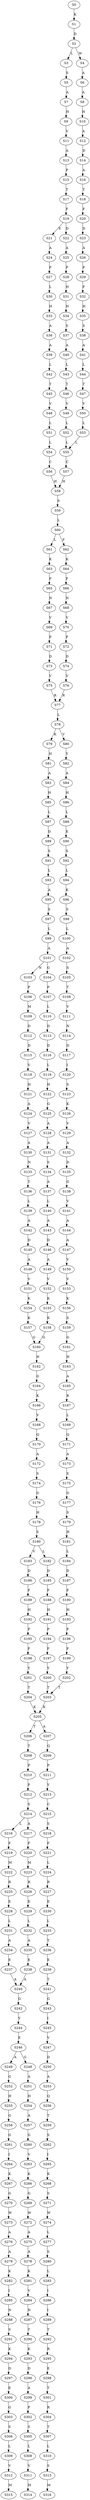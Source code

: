 strict digraph  {
	S0 -> S1 [ label = K ];
	S1 -> S2 [ label = D ];
	S2 -> S3 [ label = L ];
	S2 -> S4 [ label = W ];
	S3 -> S5 [ label = S ];
	S4 -> S6 [ label = A ];
	S5 -> S7 [ label = A ];
	S6 -> S8 [ label = A ];
	S7 -> S9 [ label = H ];
	S8 -> S10 [ label = H ];
	S9 -> S11 [ label = V ];
	S10 -> S12 [ label = A ];
	S11 -> S13 [ label = A ];
	S12 -> S14 [ label = D ];
	S13 -> S15 [ label = P ];
	S14 -> S16 [ label = A ];
	S15 -> S17 [ label = T ];
	S16 -> S18 [ label = T ];
	S17 -> S19 [ label = F ];
	S18 -> S20 [ label = F ];
	S19 -> S21 [ label = E ];
	S19 -> S22 [ label = D ];
	S20 -> S23 [ label = D ];
	S21 -> S24 [ label = A ];
	S22 -> S25 [ label = A ];
	S23 -> S26 [ label = A ];
	S24 -> S27 [ label = P ];
	S25 -> S28 [ label = P ];
	S26 -> S29 [ label = P ];
	S27 -> S30 [ label = L ];
	S28 -> S31 [ label = H ];
	S29 -> S32 [ label = F ];
	S30 -> S33 [ label = H ];
	S31 -> S34 [ label = H ];
	S32 -> S35 [ label = H ];
	S33 -> S36 [ label = A ];
	S34 -> S37 [ label = S ];
	S35 -> S38 [ label = S ];
	S36 -> S39 [ label = A ];
	S37 -> S40 [ label = A ];
	S38 -> S41 [ label = A ];
	S39 -> S42 [ label = L ];
	S40 -> S43 [ label = L ];
	S41 -> S44 [ label = L ];
	S42 -> S45 [ label = T ];
	S43 -> S46 [ label = T ];
	S44 -> S47 [ label = T ];
	S45 -> S48 [ label = V ];
	S46 -> S49 [ label = V ];
	S47 -> S50 [ label = V ];
	S48 -> S51 [ label = L ];
	S49 -> S52 [ label = L ];
	S50 -> S53 [ label = L ];
	S51 -> S54 [ label = L ];
	S52 -> S55 [ label = L ];
	S53 -> S55 [ label = L ];
	S54 -> S56 [ label = C ];
	S55 -> S57 [ label = C ];
	S56 -> S58 [ label = H ];
	S57 -> S58 [ label = H ];
	S58 -> S59 [ label = S ];
	S59 -> S60 [ label = L ];
	S60 -> S61 [ label = L ];
	S60 -> S62 [ label = F ];
	S61 -> S63 [ label = K ];
	S62 -> S64 [ label = K ];
	S63 -> S65 [ label = F ];
	S64 -> S66 [ label = F ];
	S65 -> S67 [ label = N ];
	S66 -> S68 [ label = N ];
	S67 -> S69 [ label = V ];
	S68 -> S70 [ label = V ];
	S69 -> S71 [ label = P ];
	S70 -> S72 [ label = P ];
	S71 -> S73 [ label = D ];
	S72 -> S74 [ label = D ];
	S73 -> S75 [ label = V ];
	S74 -> S76 [ label = V ];
	S75 -> S77 [ label = R ];
	S76 -> S77 [ label = R ];
	S77 -> S78 [ label = L ];
	S78 -> S79 [ label = K ];
	S78 -> S80 [ label = V ];
	S79 -> S81 [ label = H ];
	S80 -> S82 [ label = Y ];
	S81 -> S83 [ label = A ];
	S82 -> S84 [ label = A ];
	S83 -> S85 [ label = H ];
	S84 -> S86 [ label = H ];
	S85 -> S87 [ label = L ];
	S86 -> S88 [ label = L ];
	S87 -> S89 [ label = D ];
	S88 -> S90 [ label = E ];
	S89 -> S91 [ label = S ];
	S90 -> S92 [ label = S ];
	S91 -> S93 [ label = L ];
	S92 -> S94 [ label = L ];
	S93 -> S95 [ label = A ];
	S94 -> S96 [ label = K ];
	S95 -> S97 [ label = S ];
	S96 -> S98 [ label = S ];
	S97 -> S99 [ label = L ];
	S98 -> S100 [ label = L ];
	S99 -> S101 [ label = A ];
	S100 -> S102 [ label = A ];
	S101 -> S103 [ label = N ];
	S101 -> S104 [ label = G ];
	S102 -> S105 [ label = S ];
	S103 -> S106 [ label = P ];
	S104 -> S107 [ label = P ];
	S105 -> S108 [ label = T ];
	S106 -> S109 [ label = M ];
	S107 -> S110 [ label = L ];
	S108 -> S111 [ label = V ];
	S109 -> S112 [ label = D ];
	S110 -> S113 [ label = D ];
	S111 -> S114 [ label = N ];
	S112 -> S115 [ label = D ];
	S113 -> S116 [ label = D ];
	S114 -> S117 [ label = D ];
	S115 -> S118 [ label = V ];
	S116 -> S119 [ label = L ];
	S117 -> S120 [ label = I ];
	S118 -> S121 [ label = H ];
	S119 -> S122 [ label = H ];
	S120 -> S123 [ label = S ];
	S121 -> S124 [ label = A ];
	S122 -> S125 [ label = G ];
	S123 -> S126 [ label = K ];
	S124 -> S127 [ label = V ];
	S125 -> S128 [ label = A ];
	S126 -> S129 [ label = V ];
	S127 -> S130 [ label = A ];
	S128 -> S131 [ label = A ];
	S129 -> S132 [ label = A ];
	S130 -> S133 [ label = N ];
	S131 -> S134 [ label = S ];
	S132 -> S135 [ label = D ];
	S133 -> S136 [ label = T ];
	S134 -> S137 [ label = A ];
	S135 -> S138 [ label = G ];
	S136 -> S139 [ label = L ];
	S137 -> S140 [ label = L ];
	S138 -> S141 [ label = V ];
	S139 -> S142 [ label = A ];
	S140 -> S143 [ label = A ];
	S141 -> S144 [ label = A ];
	S142 -> S145 [ label = D ];
	S143 -> S146 [ label = D ];
	S144 -> S147 [ label = A ];
	S145 -> S148 [ label = A ];
	S146 -> S149 [ label = A ];
	S147 -> S150 [ label = V ];
	S148 -> S151 [ label = V ];
	S149 -> S152 [ label = V ];
	S150 -> S153 [ label = V ];
	S151 -> S154 [ label = K ];
	S152 -> S155 [ label = K ];
	S153 -> S156 [ label = K ];
	S154 -> S157 [ label = K ];
	S155 -> S158 [ label = K ];
	S156 -> S159 [ label = S ];
	S157 -> S160 [ label = G ];
	S158 -> S160 [ label = G ];
	S159 -> S161 [ label = G ];
	S160 -> S162 [ label = H ];
	S161 -> S163 [ label = H ];
	S162 -> S164 [ label = G ];
	S163 -> S165 [ label = A ];
	S164 -> S166 [ label = K ];
	S165 -> S167 [ label = R ];
	S166 -> S168 [ label = V ];
	S167 -> S169 [ label = L ];
	S168 -> S170 [ label = Q ];
	S169 -> S171 [ label = Q ];
	S170 -> S172 [ label = A ];
	S171 -> S173 [ label = A ];
	S172 -> S174 [ label = S ];
	S173 -> S175 [ label = S ];
	S174 -> S176 [ label = G ];
	S175 -> S177 [ label = G ];
	S176 -> S178 [ label = H ];
	S177 -> S179 [ label = S ];
	S178 -> S180 [ label = S ];
	S179 -> S181 [ label = H ];
	S180 -> S182 [ label = L ];
	S180 -> S183 [ label = V ];
	S181 -> S184 [ label = L ];
	S182 -> S185 [ label = D ];
	S183 -> S186 [ label = D ];
	S184 -> S187 [ label = D ];
	S185 -> S188 [ label = F ];
	S186 -> S189 [ label = F ];
	S187 -> S190 [ label = F ];
	S188 -> S191 [ label = H ];
	S189 -> S192 [ label = H ];
	S190 -> S193 [ label = H ];
	S191 -> S194 [ label = P ];
	S192 -> S195 [ label = P ];
	S193 -> S196 [ label = P ];
	S194 -> S197 [ label = F ];
	S195 -> S198 [ label = F ];
	S196 -> S199 [ label = F ];
	S197 -> S200 [ label = Y ];
	S198 -> S201 [ label = Y ];
	S199 -> S202 [ label = Y ];
	S200 -> S203 [ label = T ];
	S201 -> S204 [ label = T ];
	S202 -> S203 [ label = T ];
	S203 -> S205 [ label = K ];
	S204 -> S205 [ label = K ];
	S205 -> S206 [ label = T ];
	S205 -> S207 [ label = A ];
	S206 -> S208 [ label = T ];
	S207 -> S209 [ label = Q ];
	S208 -> S210 [ label = P ];
	S209 -> S211 [ label = P ];
	S210 -> S212 [ label = F ];
	S211 -> S213 [ label = Y ];
	S212 -> S214 [ label = S ];
	S213 -> S215 [ label = C ];
	S214 -> S216 [ label = L ];
	S214 -> S217 [ label = A ];
	S215 -> S218 [ label = S ];
	S216 -> S219 [ label = F ];
	S217 -> S220 [ label = F ];
	S218 -> S221 [ label = F ];
	S219 -> S222 [ label = M ];
	S220 -> S223 [ label = M ];
	S221 -> S224 [ label = L ];
	S222 -> S225 [ label = R ];
	S223 -> S226 [ label = R ];
	S224 -> S227 [ label = R ];
	S225 -> S228 [ label = E ];
	S226 -> S229 [ label = E ];
	S227 -> S230 [ label = E ];
	S228 -> S231 [ label = L ];
	S229 -> S232 [ label = L ];
	S230 -> S233 [ label = L ];
	S231 -> S234 [ label = A ];
	S232 -> S235 [ label = A ];
	S233 -> S236 [ label = T ];
	S234 -> S237 [ label = E ];
	S235 -> S238 [ label = E ];
	S236 -> S239 [ label = E ];
	S237 -> S240 [ label = A ];
	S238 -> S240 [ label = A ];
	S239 -> S241 [ label = T ];
	S240 -> S242 [ label = G ];
	S241 -> S243 [ label = G ];
	S242 -> S244 [ label = Y ];
	S243 -> S245 [ label = I ];
	S244 -> S246 [ label = E ];
	S245 -> S247 [ label = V ];
	S246 -> S248 [ label = G ];
	S246 -> S249 [ label = A ];
	S247 -> S250 [ label = D ];
	S248 -> S251 [ label = A ];
	S249 -> S252 [ label = G ];
	S250 -> S253 [ label = A ];
	S251 -> S254 [ label = H ];
	S252 -> S255 [ label = H ];
	S253 -> S256 [ label = Q ];
	S254 -> S257 [ label = A ];
	S255 -> S258 [ label = G ];
	S256 -> S259 [ label = T ];
	S257 -> S260 [ label = G ];
	S258 -> S261 [ label = G ];
	S259 -> S262 [ label = S ];
	S260 -> S263 [ label = V ];
	S261 -> S264 [ label = I ];
	S262 -> S265 [ label = I ];
	S263 -> S266 [ label = K ];
	S264 -> S267 [ label = K ];
	S265 -> S268 [ label = K ];
	S266 -> S269 [ label = G ];
	S267 -> S270 [ label = G ];
	S268 -> S271 [ label = S ];
	S269 -> S272 [ label = W ];
	S270 -> S273 [ label = W ];
	S271 -> S274 [ label = W ];
	S272 -> S275 [ label = A ];
	S273 -> S276 [ label = A ];
	S274 -> S277 [ label = L ];
	S275 -> S278 [ label = A ];
	S276 -> S279 [ label = A ];
	S277 -> S280 [ label = S ];
	S278 -> S281 [ label = K ];
	S279 -> S282 [ label = K ];
	S280 -> S283 [ label = L ];
	S281 -> S284 [ label = V ];
	S282 -> S285 [ label = I ];
	S283 -> S286 [ label = I ];
	S284 -> S287 [ label = N ];
	S285 -> S288 [ label = N ];
	S286 -> S289 [ label = I ];
	S287 -> S290 [ label = T ];
	S288 -> S291 [ label = S ];
	S289 -> S292 [ label = T ];
	S290 -> S293 [ label = K ];
	S291 -> S294 [ label = K ];
	S292 -> S295 [ label = R ];
	S293 -> S296 [ label = D ];
	S294 -> S297 [ label = D ];
	S295 -> S298 [ label = E ];
	S296 -> S299 [ label = A ];
	S297 -> S300 [ label = E ];
	S298 -> S301 [ label = T ];
	S299 -> S302 [ label = P ];
	S300 -> S303 [ label = G ];
	S301 -> S304 [ label = R ];
	S302 -> S305 [ label = S ];
	S303 -> S306 [ label = S ];
	S304 -> S307 [ label = T ];
	S305 -> S308 [ label = L ];
	S306 -> S309 [ label = L ];
	S307 -> S310 [ label = L ];
	S308 -> S311 [ label = V ];
	S309 -> S312 [ label = V ];
	S310 -> S313 [ label = S ];
	S311 -> S314 [ label = M ];
	S312 -> S315 [ label = M ];
	S313 -> S316 [ label = M ];
}

